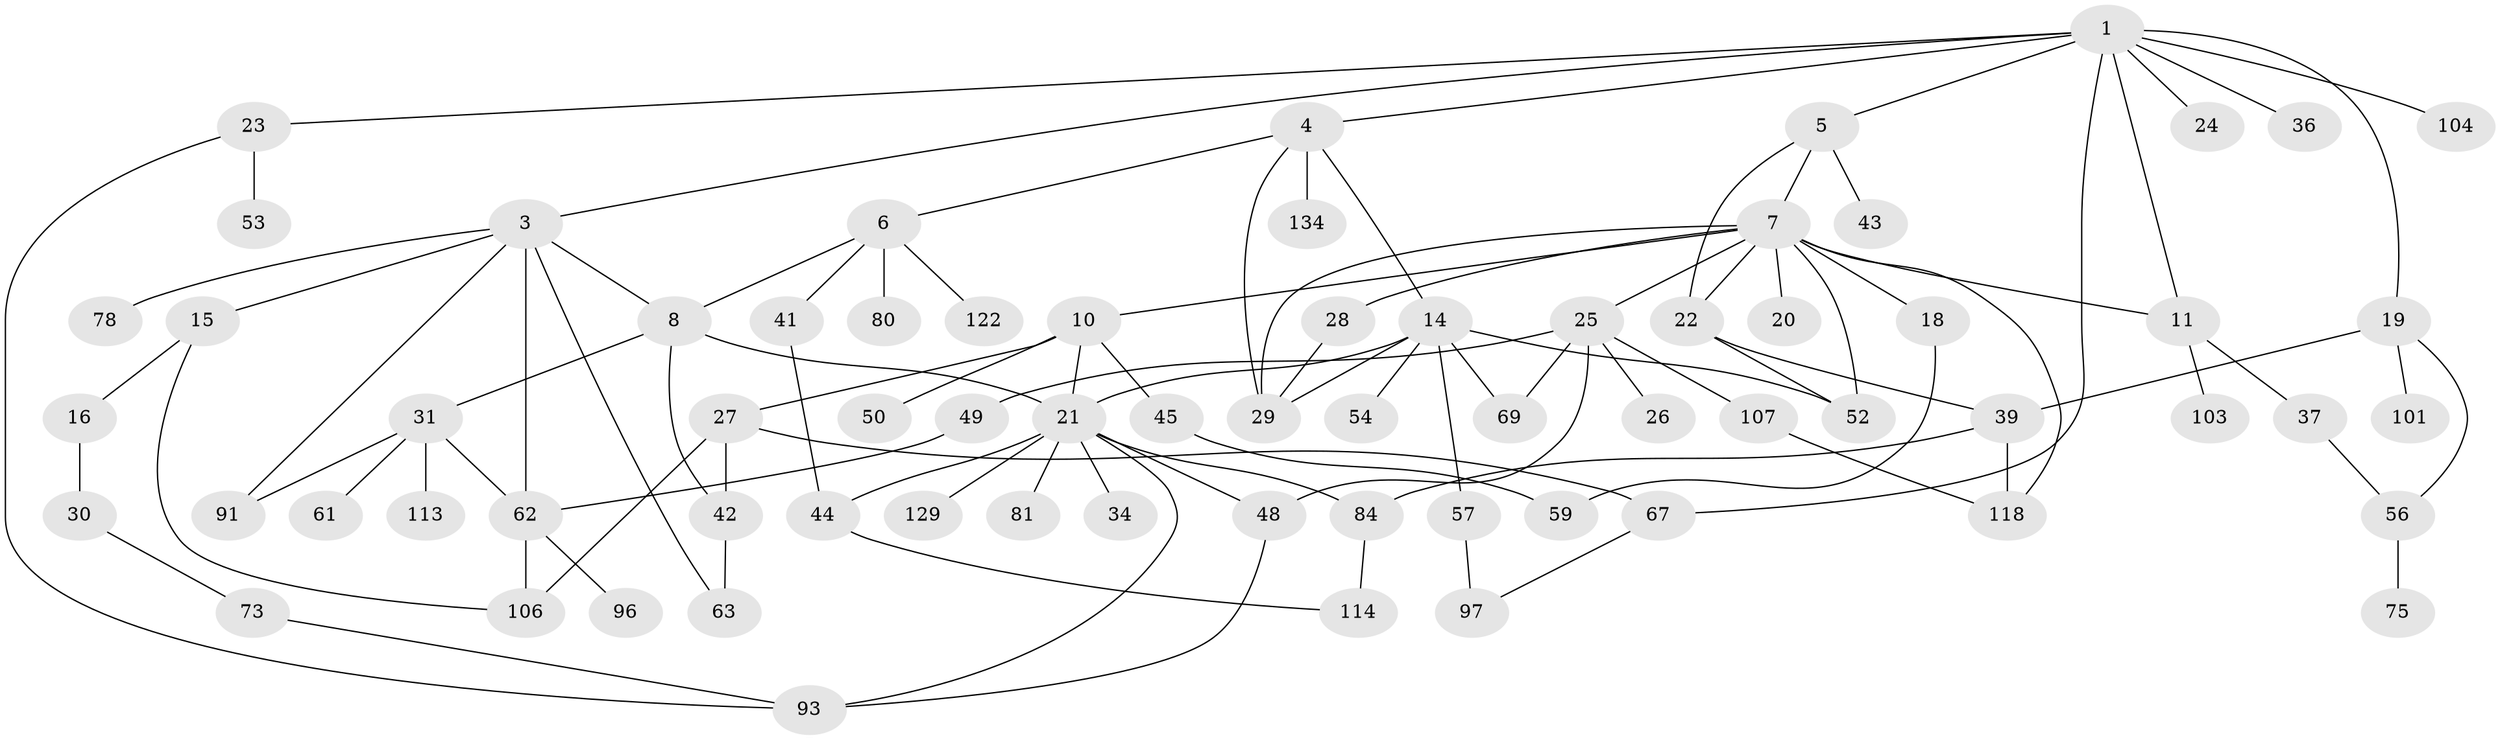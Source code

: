 // original degree distribution, {5: 0.05714285714285714, 7: 0.007142857142857143, 6: 0.03571428571428571, 4: 0.07142857142857142, 8: 0.014285714285714285, 2: 0.35, 1: 0.2857142857142857, 3: 0.17857142857142858}
// Generated by graph-tools (version 1.1) at 2025/13/03/09/25 04:13:18]
// undirected, 70 vertices, 101 edges
graph export_dot {
graph [start="1"]
  node [color=gray90,style=filled];
  1 [super="+2"];
  3 [super="+38+66"];
  4 [super="+65+112"];
  5;
  6;
  7 [super="+9+51"];
  8 [super="+79+13+110+17"];
  10 [super="+46"];
  11 [super="+60+117"];
  14 [super="+33+83"];
  15;
  16;
  18;
  19 [super="+116"];
  20;
  21 [super="+55+35"];
  22;
  23 [super="+94"];
  24;
  25;
  26 [super="+99"];
  27 [super="+58+32+72"];
  28;
  29;
  30;
  31 [super="+47"];
  34 [super="+77"];
  36 [super="+138"];
  37;
  39 [super="+109+87"];
  41;
  42;
  43;
  44;
  45;
  48;
  49;
  50;
  52 [super="+85"];
  53;
  54 [super="+102"];
  56 [super="+71"];
  57;
  59 [super="+108"];
  61 [super="+64"];
  62 [super="+82"];
  63;
  67 [super="+70"];
  69 [super="+105+136"];
  73;
  75 [super="+111"];
  78;
  80;
  81;
  84 [super="+86"];
  91 [super="+98+123"];
  93 [super="+121+140+126+100"];
  96;
  97 [super="+135"];
  101 [super="+130"];
  103 [super="+132"];
  104;
  106 [super="+119"];
  107;
  113 [super="+137"];
  114;
  118 [super="+124"];
  122;
  129;
  134;
  1 -- 5;
  1 -- 24;
  1 -- 67;
  1 -- 104;
  1 -- 3;
  1 -- 4;
  1 -- 36;
  1 -- 19;
  1 -- 23;
  1 -- 11;
  3 -- 15;
  3 -- 78;
  3 -- 8;
  3 -- 91;
  3 -- 63;
  3 -- 62;
  4 -- 6;
  4 -- 14;
  4 -- 29;
  4 -- 134;
  5 -- 7;
  5 -- 22;
  5 -- 43;
  6 -- 8;
  6 -- 41;
  6 -- 80;
  6 -- 122;
  7 -- 10;
  7 -- 20;
  7 -- 18;
  7 -- 52;
  7 -- 118;
  7 -- 22;
  7 -- 25;
  7 -- 28;
  7 -- 29;
  7 -- 11;
  8 -- 31;
  8 -- 42;
  8 -- 21;
  10 -- 21;
  10 -- 27;
  10 -- 45;
  10 -- 50;
  11 -- 37;
  11 -- 103;
  14 -- 57;
  14 -- 69;
  14 -- 54;
  14 -- 29;
  14 -- 21;
  14 -- 52;
  15 -- 16;
  15 -- 106;
  16 -- 30;
  18 -- 59;
  19 -- 101;
  19 -- 39;
  19 -- 56;
  21 -- 34;
  21 -- 81;
  21 -- 129;
  21 -- 48 [weight=2];
  21 -- 93;
  21 -- 44;
  21 -- 84;
  22 -- 39;
  22 -- 52;
  23 -- 53;
  23 -- 93;
  25 -- 26;
  25 -- 48;
  25 -- 49;
  25 -- 107;
  25 -- 69;
  27 -- 106;
  27 -- 42;
  27 -- 67;
  28 -- 29;
  30 -- 73;
  31 -- 62;
  31 -- 113;
  31 -- 91;
  31 -- 61;
  37 -- 56;
  39 -- 118;
  39 -- 84;
  41 -- 44;
  42 -- 63;
  44 -- 114;
  45 -- 59;
  48 -- 93;
  49 -- 62;
  56 -- 75;
  57 -- 97;
  62 -- 106 [weight=2];
  62 -- 96;
  67 -- 97;
  73 -- 93;
  84 -- 114;
  107 -- 118;
}

